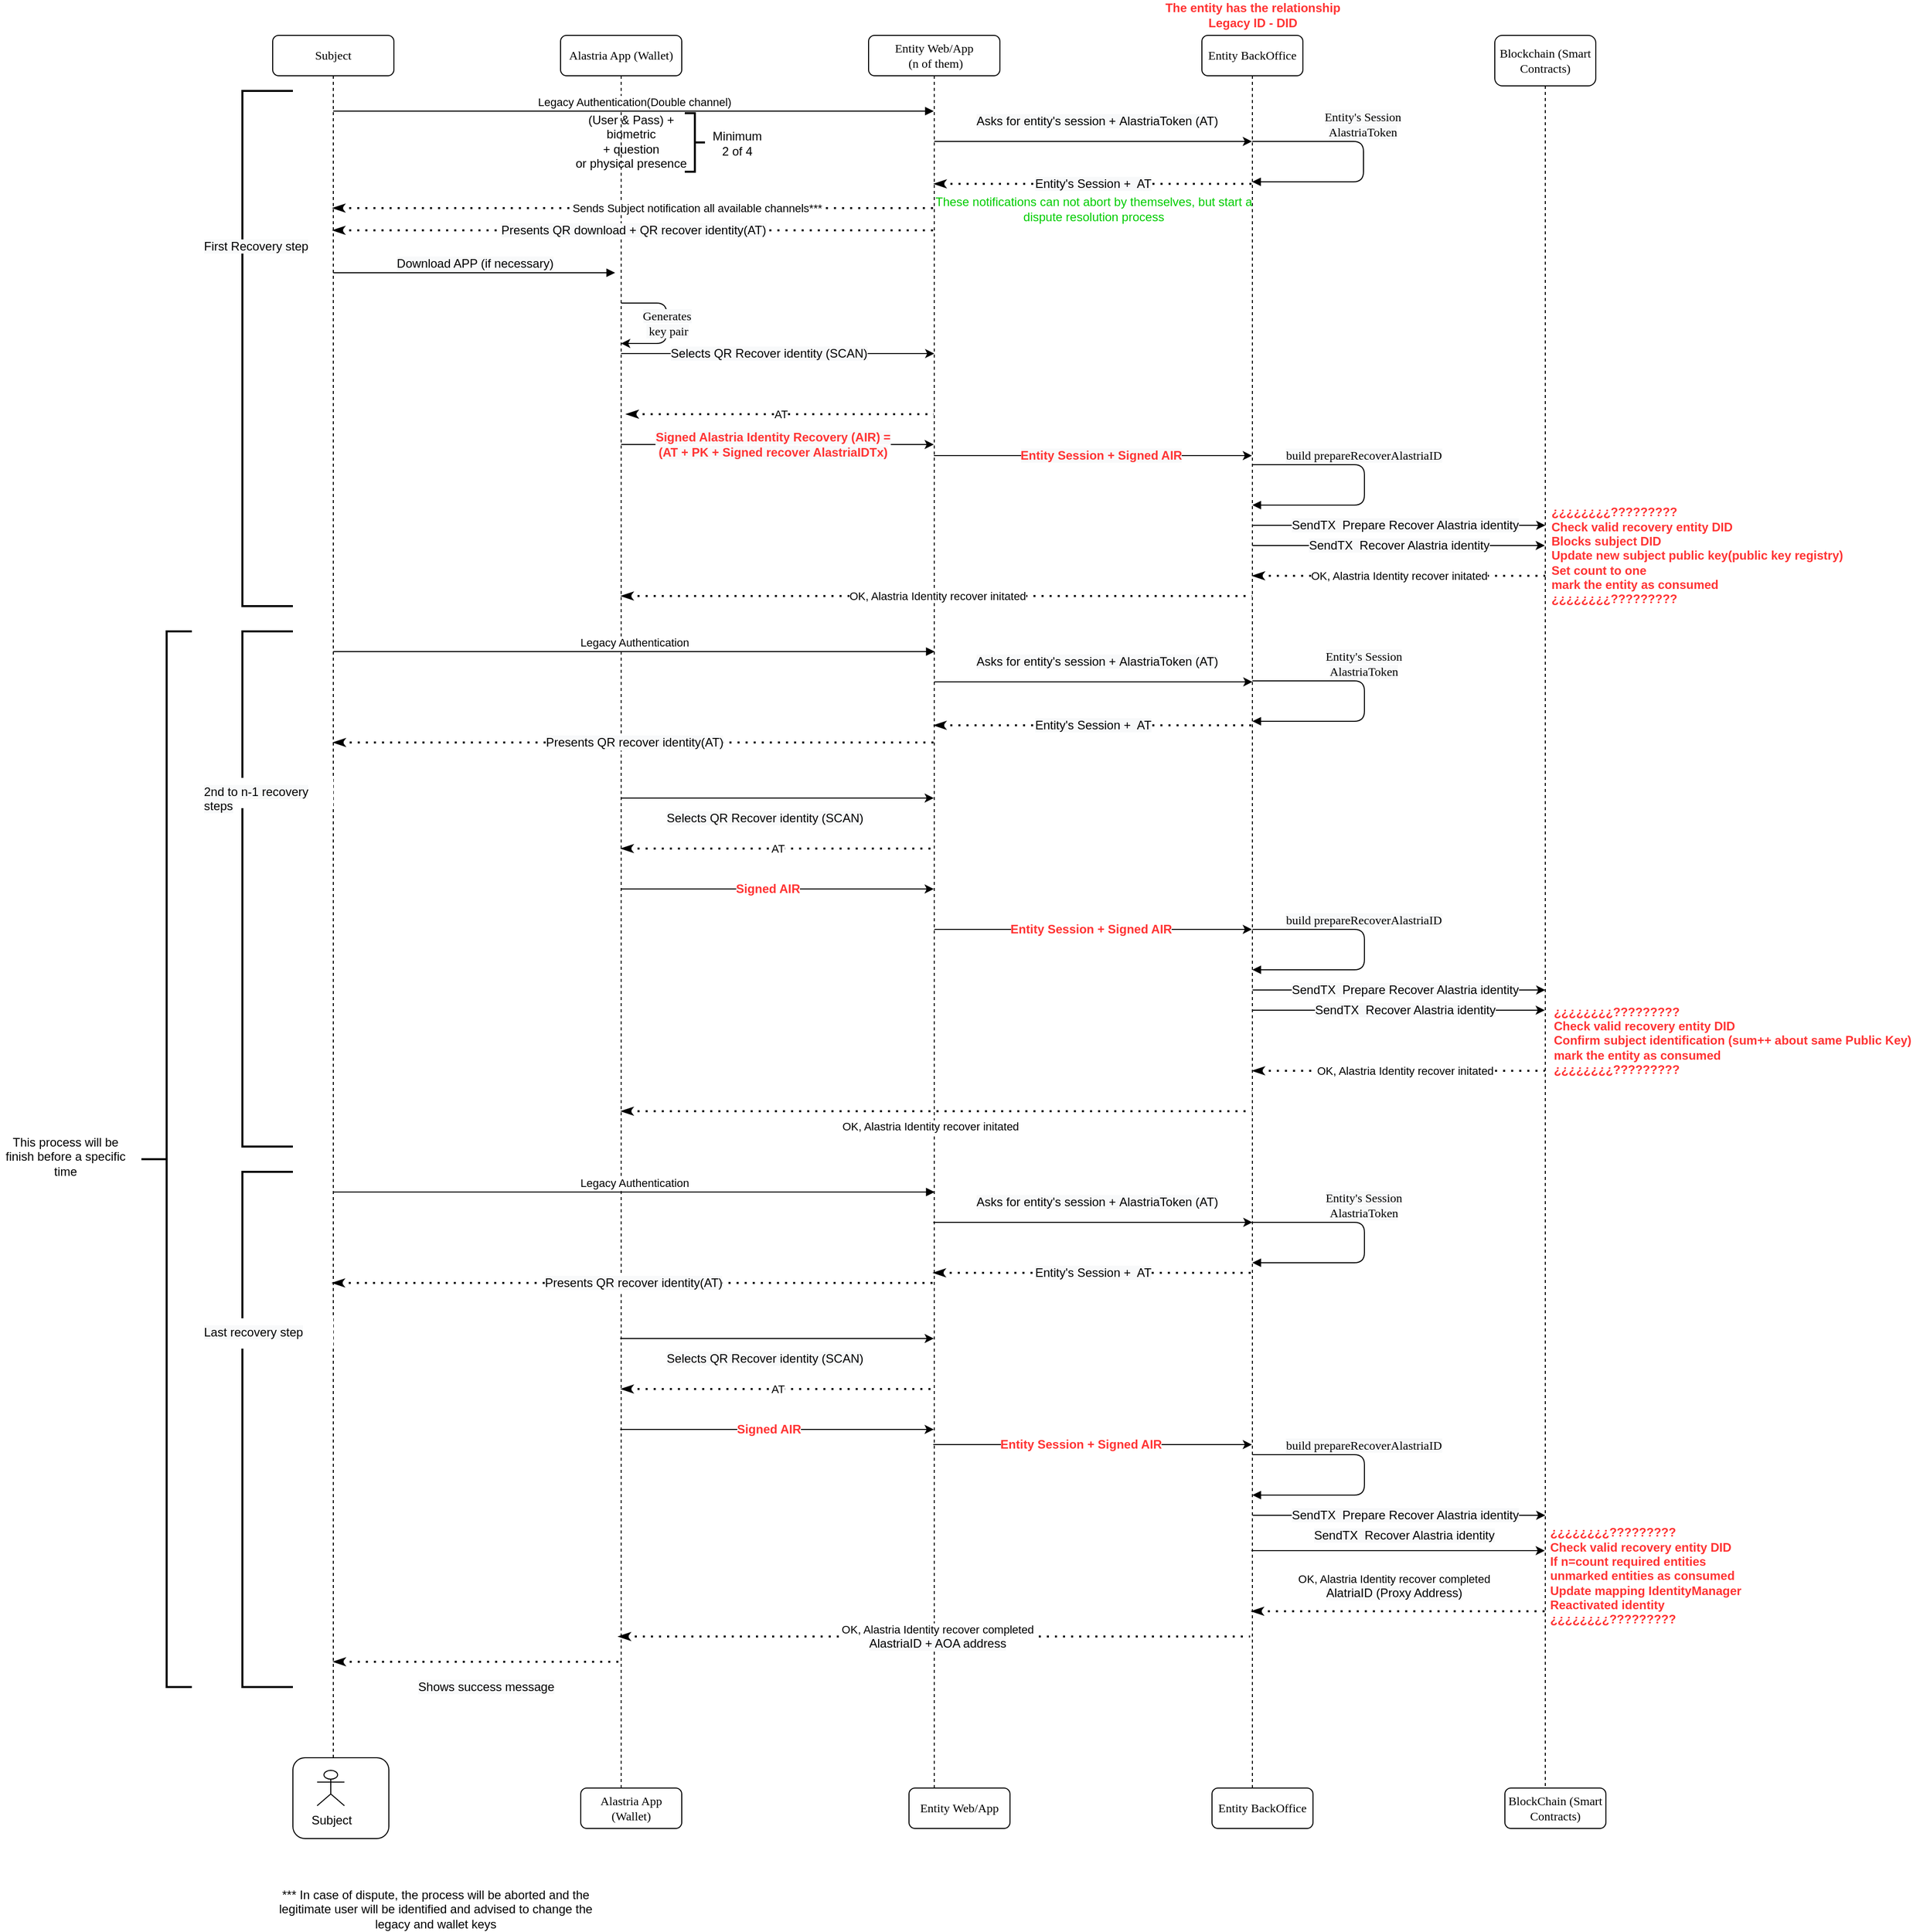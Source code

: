 <mxfile version="13.9.5" type="device"><diagram name="Recuperacion" id="b8KR8NGFo7oswGafJTNu"><mxGraphModel dx="2782" dy="1148" grid="1" gridSize="10" guides="1" tooltips="1" connect="1" arrows="1" fold="1" page="1" pageScale="1" pageWidth="827" pageHeight="1169" math="0" shadow="0"><root><mxCell id="IL-iIqeBTAzhKmqsEDjF-0"/><mxCell id="IL-iIqeBTAzhKmqsEDjF-1" parent="IL-iIqeBTAzhKmqsEDjF-0"/><mxCell id="WeilsqGeL5AmJj6ecRn4-33" value="" style="strokeWidth=2;html=1;shape=mxgraph.flowchart.annotation_1;align=left;pointerEvents=1;" parent="IL-iIqeBTAzhKmqsEDjF-1" vertex="1"><mxGeometry x="50" y="1305" width="50" height="510" as="geometry"/></mxCell><mxCell id="IL-iIqeBTAzhKmqsEDjF-2" value="Alastria App (Wallet)" style="shape=umlLifeline;perimeter=lifelinePerimeter;whiteSpace=wrap;html=1;container=1;collapsible=0;recursiveResize=0;outlineConnect=0;rounded=1;shadow=0;comic=0;labelBackgroundColor=none;strokeColor=#000000;strokeWidth=1;fillColor=#FFFFFF;fontFamily=Verdana;fontSize=12;fontColor=#000000;align=center;" parent="IL-iIqeBTAzhKmqsEDjF-1" vertex="1"><mxGeometry x="365" y="715" width="120" height="1735" as="geometry"/></mxCell><mxCell id="IL-iIqeBTAzhKmqsEDjF-3" value="Entity Web/App&lt;br&gt;&amp;nbsp;(n of them)" style="shape=umlLifeline;perimeter=lifelinePerimeter;whiteSpace=wrap;html=1;container=1;collapsible=0;recursiveResize=0;outlineConnect=0;rounded=1;shadow=0;comic=0;labelBackgroundColor=none;strokeColor=#000000;strokeWidth=1;fillColor=#FFFFFF;fontFamily=Verdana;fontSize=12;fontColor=#000000;align=center;" parent="IL-iIqeBTAzhKmqsEDjF-1" vertex="1"><mxGeometry x="670" y="715" width="130" height="1735" as="geometry"/></mxCell><mxCell id="IL-iIqeBTAzhKmqsEDjF-4" value="Entity BackOffice" style="shape=umlLifeline;perimeter=lifelinePerimeter;whiteSpace=wrap;html=1;container=1;collapsible=0;recursiveResize=0;outlineConnect=0;rounded=1;shadow=0;comic=0;labelBackgroundColor=none;strokeColor=#000000;strokeWidth=1;fillColor=#FFFFFF;fontFamily=Verdana;fontSize=12;fontColor=#000000;align=center;" parent="IL-iIqeBTAzhKmqsEDjF-1" vertex="1"><mxGeometry x="1000" y="715" width="100" height="1735" as="geometry"/></mxCell><mxCell id="IL-iIqeBTAzhKmqsEDjF-5" value="Blockchain (Smart Contracts)" style="shape=umlLifeline;perimeter=lifelinePerimeter;whiteSpace=wrap;html=1;container=1;collapsible=0;recursiveResize=0;outlineConnect=0;rounded=1;shadow=0;comic=0;labelBackgroundColor=none;strokeColor=#000000;strokeWidth=1;fillColor=#FFFFFF;fontFamily=Verdana;fontSize=12;fontColor=#000000;align=center;size=50;" parent="IL-iIqeBTAzhKmqsEDjF-1" vertex="1"><mxGeometry x="1290" y="715" width="100" height="1735" as="geometry"/></mxCell><mxCell id="IL-iIqeBTAzhKmqsEDjF-6" value="&lt;span style=&quot;font-family: &amp;#34;verdana&amp;#34;&quot;&gt;Alastria App (Wallet)&lt;/span&gt;" style="rounded=1;whiteSpace=wrap;html=1;" parent="IL-iIqeBTAzhKmqsEDjF-1" vertex="1"><mxGeometry x="385" y="2450" width="100" height="40" as="geometry"/></mxCell><mxCell id="IL-iIqeBTAzhKmqsEDjF-7" value="&lt;span style=&quot;font-family: &amp;#34;verdana&amp;#34;&quot;&gt;Entity Web/App&lt;/span&gt;" style="rounded=1;whiteSpace=wrap;html=1;" parent="IL-iIqeBTAzhKmqsEDjF-1" vertex="1"><mxGeometry x="710" y="2450" width="100" height="40" as="geometry"/></mxCell><mxCell id="IL-iIqeBTAzhKmqsEDjF-8" value="&lt;span style=&quot;font-family: &amp;#34;verdana&amp;#34;&quot;&gt;Entity BackOffice&lt;/span&gt;" style="rounded=1;whiteSpace=wrap;html=1;" parent="IL-iIqeBTAzhKmqsEDjF-1" vertex="1"><mxGeometry x="1010" y="2450" width="100" height="40" as="geometry"/></mxCell><mxCell id="IL-iIqeBTAzhKmqsEDjF-9" value="&lt;span style=&quot;font-family: &amp;#34;verdana&amp;#34;&quot;&gt;BlockChain (Smart Contracts)&lt;/span&gt;" style="rounded=1;whiteSpace=wrap;html=1;" parent="IL-iIqeBTAzhKmqsEDjF-1" vertex="1"><mxGeometry x="1300" y="2450" width="100" height="40" as="geometry"/></mxCell><mxCell id="IL-iIqeBTAzhKmqsEDjF-26" value="" style="rounded=1;whiteSpace=wrap;html=1;" parent="IL-iIqeBTAzhKmqsEDjF-1" vertex="1"><mxGeometry x="100" y="2420" width="95" height="80" as="geometry"/></mxCell><mxCell id="IL-iIqeBTAzhKmqsEDjF-27" value="Subject" style="shape=umlActor;verticalLabelPosition=bottom;labelBackgroundColor=#ffffff;verticalAlign=top;html=1;outlineConnect=0;" parent="IL-iIqeBTAzhKmqsEDjF-1" vertex="1"><mxGeometry x="124" y="2432.5" width="27" height="35" as="geometry"/></mxCell><mxCell id="IL-iIqeBTAzhKmqsEDjF-32" value="Legacy Authentication(Double channel)" style="html=1;verticalAlign=bottom;endArrow=block;" parent="IL-iIqeBTAzhKmqsEDjF-1" source="IL-iIqeBTAzhKmqsEDjF-33" target="IL-iIqeBTAzhKmqsEDjF-3" edge="1"><mxGeometry width="80" relative="1" as="geometry"><mxPoint x="430.25" y="840" as="sourcePoint"/><mxPoint x="430" y="840" as="targetPoint"/><Array as="points"><mxPoint x="220" y="790"/><mxPoint x="290" y="790"/></Array></mxGeometry></mxCell><mxCell id="IL-iIqeBTAzhKmqsEDjF-33" value="Subject" style="shape=umlLifeline;perimeter=lifelinePerimeter;whiteSpace=wrap;html=1;container=1;collapsible=0;recursiveResize=0;outlineConnect=0;rounded=1;shadow=0;comic=0;labelBackgroundColor=none;strokeColor=#000000;strokeWidth=1;fillColor=#FFFFFF;fontFamily=Verdana;fontSize=12;fontColor=#000000;align=center;" parent="IL-iIqeBTAzhKmqsEDjF-1" vertex="1"><mxGeometry x="80" y="715" width="120" height="1705" as="geometry"/></mxCell><mxCell id="WeilsqGeL5AmJj6ecRn4-24" value="Legacy Authentication" style="html=1;verticalAlign=bottom;endArrow=block;" parent="IL-iIqeBTAzhKmqsEDjF-33" edge="1"><mxGeometry width="80" relative="1" as="geometry"><mxPoint x="60.001" y="610" as="sourcePoint"/><mxPoint x="655.43" y="610" as="targetPoint"/><Array as="points"><mxPoint x="140.93" y="610"/><mxPoint x="210.93" y="610"/></Array></mxGeometry></mxCell><mxCell id="WeilsqGeL5AmJj6ecRn4-27" value="&lt;span style=&quot;font-size: 12px ; background-color: rgb(248 , 249 , 250)&quot;&gt;Entity's Session +&amp;nbsp; AT&lt;/span&gt;" style="endArrow=none;dashed=1;html=1;dashPattern=1 3;strokeWidth=2;endFill=0;startArrow=classicThin;startFill=1;" parent="IL-iIqeBTAzhKmqsEDjF-33" edge="1"><mxGeometry width="50" height="50" relative="1" as="geometry"><mxPoint x="654.667" y="683" as="sourcePoint"/><mxPoint x="970" y="683" as="targetPoint"/><Array as="points"><mxPoint x="740" y="683"/></Array></mxGeometry></mxCell><mxCell id="WeilsqGeL5AmJj6ecRn4-34" value="&lt;span style=&quot;color: rgb(0 , 0 , 0) ; font-family: &amp;#34;helvetica&amp;#34; ; font-size: 12px ; font-style: normal ; font-weight: 400 ; letter-spacing: normal ; text-align: left ; text-indent: 0px ; text-transform: none ; word-spacing: 0px ; background-color: rgb(248 , 249 , 250) ; display: inline ; float: none&quot;&gt;2nd to n-1 recovery steps&lt;/span&gt;" style="text;whiteSpace=wrap;html=1;fillColor=#FFFFFF;" parent="IL-iIqeBTAzhKmqsEDjF-33" vertex="1"><mxGeometry x="-70" y="735" width="130" height="30" as="geometry"/></mxCell><mxCell id="IL-iIqeBTAzhKmqsEDjF-39" value="&lt;span style=&quot;font-family: &amp;#34;verdana&amp;#34; ; font-size: 12px ; background-color: rgb(248 , 249 , 250)&quot;&gt;Entity's Session&lt;/span&gt;&lt;br style=&quot;font-family: &amp;#34;verdana&amp;#34; ; font-size: 12px ; background-color: rgb(248 , 249 , 250)&quot;&gt;&lt;span style=&quot;font-family: &amp;#34;verdana&amp;#34; ; font-size: 12px ; background-color: rgb(248 , 249 , 250)&quot;&gt;AlastriaToken&lt;/span&gt;" style="html=1;verticalAlign=bottom;endArrow=block;" parent="IL-iIqeBTAzhKmqsEDjF-1" edge="1"><mxGeometry x="-0.159" width="80" relative="1" as="geometry"><mxPoint x="1049.81" y="820" as="sourcePoint"/><mxPoint x="1049.81" y="860" as="targetPoint"/><Array as="points"><mxPoint x="1080" y="820"/><mxPoint x="1160" y="820"/><mxPoint x="1160" y="860"/></Array><mxPoint as="offset"/></mxGeometry></mxCell><mxCell id="WeilsqGeL5AmJj6ecRn4-3" value="&lt;span style=&quot;font-size: 12px ; background-color: rgb(248 , 249 , 250)&quot;&gt;Asks for entity's session +&amp;nbsp;&lt;/span&gt;&lt;span style=&quot;font-size: 12px ; background-color: rgb(248 , 249 , 250)&quot;&gt;AlastriaToken (&lt;/span&gt;&lt;span style=&quot;font-size: 12px ; background-color: rgb(248 , 249 , 250)&quot;&gt;AT)&lt;/span&gt;" style="endArrow=classic;html=1;" parent="IL-iIqeBTAzhKmqsEDjF-1" source="IL-iIqeBTAzhKmqsEDjF-3" target="IL-iIqeBTAzhKmqsEDjF-4" edge="1"><mxGeometry x="0.021" y="20" width="50" height="50" relative="1" as="geometry"><mxPoint x="900" y="730" as="sourcePoint"/><mxPoint x="950" y="680" as="targetPoint"/><Array as="points"><mxPoint x="760" y="820"/></Array><mxPoint as="offset"/></mxGeometry></mxCell><mxCell id="WeilsqGeL5AmJj6ecRn4-6" value="&lt;span style=&quot;font-size: 12px ; background-color: rgb(248 , 249 , 250)&quot;&gt;Entity's Session +&amp;nbsp; AT&lt;/span&gt;" style="endArrow=none;dashed=1;html=1;dashPattern=1 3;strokeWidth=2;endFill=0;startArrow=classicThin;startFill=1;" parent="IL-iIqeBTAzhKmqsEDjF-1" edge="1"><mxGeometry width="50" height="50" relative="1" as="geometry"><mxPoint x="734.81" y="862" as="sourcePoint"/><mxPoint x="1049.5" y="862" as="targetPoint"/><Array as="points"><mxPoint x="780" y="862"/></Array></mxGeometry></mxCell><mxCell id="WeilsqGeL5AmJj6ecRn4-8" value="&lt;span style=&quot;font-size: 12px ; background-color: rgb(248 , 249 , 250)&quot;&gt;Presents QR download + QR recover identity(AT)&lt;/span&gt;" style="endArrow=none;dashed=1;html=1;dashPattern=1 3;strokeWidth=2;startArrow=classicThin;startFill=1;" parent="IL-iIqeBTAzhKmqsEDjF-1" edge="1"><mxGeometry width="50" height="50" relative="1" as="geometry"><mxPoint x="139.5" y="908" as="sourcePoint"/><mxPoint x="734.5" y="908" as="targetPoint"/><Array as="points"><mxPoint x="560" y="908"/></Array></mxGeometry></mxCell><mxCell id="WeilsqGeL5AmJj6ecRn4-10" value="&lt;span style=&quot;font-size: 12px ; background-color: rgb(248 , 249 , 250)&quot;&gt;Download APP (if necessary)&lt;/span&gt;" style="html=1;verticalAlign=bottom;endArrow=block;" parent="IL-iIqeBTAzhKmqsEDjF-1" edge="1"><mxGeometry width="80" relative="1" as="geometry"><mxPoint x="140" y="950" as="sourcePoint"/><mxPoint x="419" y="950" as="targetPoint"/><Array as="points"><mxPoint x="220.5" y="950"/><mxPoint x="290.5" y="950"/></Array></mxGeometry></mxCell><mxCell id="WeilsqGeL5AmJj6ecRn4-13" value="&lt;span style=&quot;font-family: &amp;#34;verdana&amp;#34; ; font-size: 12px ; background-color: rgb(248 , 249 , 250)&quot;&gt;Generates&lt;/span&gt;&lt;br style=&quot;font-family: &amp;#34;verdana&amp;#34; ; font-size: 12px ; background-color: rgb(248 , 249 , 250)&quot;&gt;&lt;span style=&quot;font-family: &amp;#34;verdana&amp;#34; ; font-size: 12px ; background-color: rgb(248 , 249 , 250)&quot;&gt;&amp;nbsp;key pair&lt;/span&gt;" style="endArrow=classic;html=1;" parent="IL-iIqeBTAzhKmqsEDjF-1" source="IL-iIqeBTAzhKmqsEDjF-2" target="IL-iIqeBTAzhKmqsEDjF-2" edge="1"><mxGeometry width="50" height="50" relative="1" as="geometry"><mxPoint x="510" y="1040" as="sourcePoint"/><mxPoint x="560" y="990" as="targetPoint"/><Array as="points"><mxPoint x="470" y="980"/><mxPoint x="470" y="1020"/><mxPoint x="450" y="1020"/></Array></mxGeometry></mxCell><mxCell id="WeilsqGeL5AmJj6ecRn4-15" value="&lt;span style=&quot;font-size: 12px ; background-color: rgb(248 , 249 , 250)&quot;&gt;Selects QR Recover identity (SCAN)&lt;/span&gt;" style="endArrow=classic;html=1;" parent="IL-iIqeBTAzhKmqsEDjF-1" source="IL-iIqeBTAzhKmqsEDjF-2" edge="1"><mxGeometry x="-0.061" width="50" height="50" relative="1" as="geometry"><mxPoint x="430" y="1090" as="sourcePoint"/><mxPoint x="735" y="1030" as="targetPoint"/><Array as="points"><mxPoint x="570" y="1030"/></Array><mxPoint as="offset"/></mxGeometry></mxCell><mxCell id="WeilsqGeL5AmJj6ecRn4-16" value="" style="strokeWidth=2;html=1;shape=mxgraph.flowchart.annotation_1;align=left;pointerEvents=1;" parent="IL-iIqeBTAzhKmqsEDjF-1" vertex="1"><mxGeometry x="50" y="770" width="50" height="510" as="geometry"/></mxCell><mxCell id="WeilsqGeL5AmJj6ecRn4-17" value="&lt;span style=&quot;color: rgb(0, 0, 0); font-family: helvetica; font-size: 12px; font-style: normal; font-weight: 400; letter-spacing: normal; text-align: left; text-indent: 0px; text-transform: none; word-spacing: 0px; background-color: rgb(248, 249, 250); display: inline; float: none;&quot;&gt;First Recovery step&lt;/span&gt;" style="text;whiteSpace=wrap;html=1;" parent="IL-iIqeBTAzhKmqsEDjF-1" vertex="1"><mxGeometry x="10" y="910" width="130" height="30" as="geometry"/></mxCell><mxCell id="WeilsqGeL5AmJj6ecRn4-18" value="AT" style="endArrow=none;dashed=1;html=1;dashPattern=1 3;strokeWidth=2;startArrow=classicThin;startFill=1;" parent="IL-iIqeBTAzhKmqsEDjF-1" target="IL-iIqeBTAzhKmqsEDjF-3" edge="1"><mxGeometry width="50" height="50" relative="1" as="geometry"><mxPoint x="430" y="1090" as="sourcePoint"/><mxPoint x="935" y="1090" as="targetPoint"/><Array as="points"><mxPoint x="560" y="1090"/></Array></mxGeometry></mxCell><mxCell id="WeilsqGeL5AmJj6ecRn4-19" value="&lt;span style=&quot;font-size: 12px ; background-color: rgb(248 , 249 , 250)&quot;&gt;&lt;b&gt;&lt;font color=&quot;#ff3333&quot;&gt;Signed Alastria Identity Recovery (AIR) = &lt;br&gt;(AT + PK&amp;nbsp;+ Signed recover AlastriaIDTx)&lt;/font&gt;&lt;/b&gt;&lt;/span&gt;" style="endArrow=classic;html=1;" parent="IL-iIqeBTAzhKmqsEDjF-1" source="IL-iIqeBTAzhKmqsEDjF-2" target="IL-iIqeBTAzhKmqsEDjF-3" edge="1"><mxGeometry x="-0.032" width="50" height="50" relative="1" as="geometry"><mxPoint x="430" y="1120" as="sourcePoint"/><mxPoint x="660" y="1120" as="targetPoint"/><Array as="points"><mxPoint x="574.5" y="1120"/></Array><mxPoint as="offset"/></mxGeometry></mxCell><mxCell id="WeilsqGeL5AmJj6ecRn4-20" value="&lt;span style=&quot;font-size: 12px ; background-color: rgb(248 , 249 , 250)&quot;&gt;&lt;b&gt;&lt;font color=&quot;#ff3333&quot;&gt;Entity Session + Signed AIR&lt;/font&gt;&lt;/b&gt;&lt;/span&gt;" style="endArrow=classic;html=1;" parent="IL-iIqeBTAzhKmqsEDjF-1" edge="1"><mxGeometry x="0.051" width="50" height="50" relative="1" as="geometry"><mxPoint x="734.667" y="1131" as="sourcePoint"/><mxPoint x="1049.5" y="1131" as="targetPoint"/><Array as="points"><mxPoint x="760" y="1131"/><mxPoint x="840" y="1131"/></Array><mxPoint as="offset"/></mxGeometry></mxCell><mxCell id="WeilsqGeL5AmJj6ecRn4-21" value="&lt;span style=&quot;font-size: 12px ; background-color: rgb(248 , 249 , 250)&quot;&gt;SendTX&amp;nbsp; Recover Alastria identity&lt;/span&gt;" style="endArrow=classic;html=1;" parent="IL-iIqeBTAzhKmqsEDjF-1" source="IL-iIqeBTAzhKmqsEDjF-4" target="IL-iIqeBTAzhKmqsEDjF-5" edge="1"><mxGeometry width="50" height="50" relative="1" as="geometry"><mxPoint x="620" y="1200" as="sourcePoint"/><mxPoint x="670" y="1150" as="targetPoint"/><Array as="points"><mxPoint x="1150" y="1220"/></Array></mxGeometry></mxCell><mxCell id="WeilsqGeL5AmJj6ecRn4-22" value="OK, Alastria Identity recover initated" style="endArrow=none;dashed=1;html=1;dashPattern=1 3;strokeWidth=2;startArrow=classicThin;startFill=1;" parent="IL-iIqeBTAzhKmqsEDjF-1" edge="1"><mxGeometry width="50" height="50" relative="1" as="geometry"><mxPoint x="1050" y="1250" as="sourcePoint"/><mxPoint x="1340" y="1250" as="targetPoint"/><Array as="points"/></mxGeometry></mxCell><mxCell id="WeilsqGeL5AmJj6ecRn4-23" value="OK, Alastria Identity recover initated" style="endArrow=none;dashed=1;html=1;dashPattern=1 3;strokeWidth=2;startArrow=classicThin;startFill=1;" parent="IL-iIqeBTAzhKmqsEDjF-1" source="IL-iIqeBTAzhKmqsEDjF-2" target="IL-iIqeBTAzhKmqsEDjF-4" edge="1"><mxGeometry width="50" height="50" relative="1" as="geometry"><mxPoint x="1060" y="1260" as="sourcePoint"/><mxPoint x="1350" y="1260" as="targetPoint"/><Array as="points"><mxPoint x="890" y="1270"/></Array></mxGeometry></mxCell><mxCell id="WeilsqGeL5AmJj6ecRn4-26" value="&lt;span style=&quot;font-size: 12px ; background-color: rgb(248 , 249 , 250)&quot;&gt;Asks for entity's session +&amp;nbsp;&lt;/span&gt;&lt;span style=&quot;font-size: 12px ; background-color: rgb(248 , 249 , 250)&quot;&gt;AlastriaToken (&lt;/span&gt;&lt;span style=&quot;font-size: 12px ; background-color: rgb(248 , 249 , 250)&quot;&gt;AT)&lt;/span&gt;" style="endArrow=classic;html=1;" parent="IL-iIqeBTAzhKmqsEDjF-1" source="IL-iIqeBTAzhKmqsEDjF-3" edge="1"><mxGeometry x="0.021" y="20" width="50" height="50" relative="1" as="geometry"><mxPoint x="740.001" y="1355" as="sourcePoint"/><mxPoint x="1050" y="1355" as="targetPoint"/><Array as="points"><mxPoint x="765.93" y="1355"/></Array><mxPoint as="offset"/></mxGeometry></mxCell><mxCell id="WeilsqGeL5AmJj6ecRn4-25" value="&lt;span style=&quot;font-family: &amp;#34;verdana&amp;#34; ; font-size: 12px ; background-color: rgb(248 , 249 , 250)&quot;&gt;Entity's Session&lt;/span&gt;&lt;br style=&quot;font-family: &amp;#34;verdana&amp;#34; ; font-size: 12px ; background-color: rgb(248 , 249 , 250)&quot;&gt;&lt;span style=&quot;font-family: &amp;#34;verdana&amp;#34; ; font-size: 12px ; background-color: rgb(248 , 249 , 250)&quot;&gt;AlastriaToken&lt;/span&gt;" style="html=1;verticalAlign=bottom;endArrow=block;" parent="IL-iIqeBTAzhKmqsEDjF-1" edge="1"><mxGeometry x="-0.159" width="80" relative="1" as="geometry"><mxPoint x="1050" y="1354" as="sourcePoint"/><mxPoint x="1050.001" y="1394" as="targetPoint"/><Array as="points"><mxPoint x="1080.93" y="1354"/><mxPoint x="1160.93" y="1354"/><mxPoint x="1160.93" y="1394"/></Array><mxPoint as="offset"/></mxGeometry></mxCell><mxCell id="WeilsqGeL5AmJj6ecRn4-32" value="&lt;span style=&quot;font-size: 12px ; background-color: rgb(248 , 249 , 250)&quot;&gt;Selects QR Recover identity (SCAN)&lt;/span&gt;" style="endArrow=classic;html=1;" parent="IL-iIqeBTAzhKmqsEDjF-1" source="IL-iIqeBTAzhKmqsEDjF-2" target="IL-iIqeBTAzhKmqsEDjF-3" edge="1"><mxGeometry x="-0.083" y="-20" width="50" height="50" relative="1" as="geometry"><mxPoint x="430" y="1470" as="sourcePoint"/><mxPoint x="740" y="1470" as="targetPoint"/><Array as="points"><mxPoint x="585.93" y="1470"/></Array><mxPoint as="offset"/></mxGeometry></mxCell><mxCell id="WeilsqGeL5AmJj6ecRn4-35" value="AT" style="endArrow=none;dashed=1;html=1;dashPattern=1 3;strokeWidth=2;startArrow=classicThin;startFill=1;" parent="IL-iIqeBTAzhKmqsEDjF-1" target="IL-iIqeBTAzhKmqsEDjF-3" edge="1"><mxGeometry width="50" height="50" relative="1" as="geometry"><mxPoint x="425" y="1520" as="sourcePoint"/><mxPoint x="734.5" y="1520" as="targetPoint"/><Array as="points"/></mxGeometry></mxCell><mxCell id="WeilsqGeL5AmJj6ecRn4-36" value="&lt;font color=&quot;#ff3333&quot;&gt;&lt;span style=&quot;font-size: 12px&quot;&gt;&lt;b&gt;Signed AIR&lt;/b&gt;&lt;/span&gt;&lt;/font&gt;" style="endArrow=classic;html=1;" parent="IL-iIqeBTAzhKmqsEDjF-1" source="IL-iIqeBTAzhKmqsEDjF-2" target="IL-iIqeBTAzhKmqsEDjF-3" edge="1"><mxGeometry x="0.006" y="-10" width="50" height="50" relative="1" as="geometry"><mxPoint x="430.001" y="1560" as="sourcePoint"/><mxPoint x="710" y="1560" as="targetPoint"/><Array as="points"><mxPoint x="580.43" y="1560"/></Array><mxPoint x="-11" y="-10" as="offset"/></mxGeometry></mxCell><mxCell id="WeilsqGeL5AmJj6ecRn4-28" value="&lt;span style=&quot;font-size: 12px ; background-color: rgb(248 , 249 , 250)&quot;&gt;Presents QR recover identity(AT)&lt;/span&gt;" style="endArrow=none;dashed=1;html=1;dashPattern=1 3;strokeWidth=2;startArrow=classicThin;startFill=1;" parent="IL-iIqeBTAzhKmqsEDjF-1" source="IL-iIqeBTAzhKmqsEDjF-33" target="IL-iIqeBTAzhKmqsEDjF-3" edge="1"><mxGeometry width="50" height="50" relative="1" as="geometry"><mxPoint x="170" y="1415" as="sourcePoint"/><mxPoint x="730" y="1415" as="targetPoint"/><Array as="points"><mxPoint x="600" y="1415"/></Array></mxGeometry></mxCell><mxCell id="WeilsqGeL5AmJj6ecRn4-37" value="&lt;b style=&quot;font-size: 12px&quot;&gt;&lt;font color=&quot;#ff3333&quot;&gt;Entity Session + Signed AIR&lt;/font&gt;&lt;/b&gt;" style="endArrow=classic;html=1;" parent="IL-iIqeBTAzhKmqsEDjF-1" source="IL-iIqeBTAzhKmqsEDjF-3" target="IL-iIqeBTAzhKmqsEDjF-4" edge="1"><mxGeometry x="-0.013" width="50" height="50" relative="1" as="geometry"><mxPoint x="774.071" y="1725" as="sourcePoint"/><mxPoint x="1050" y="1725" as="targetPoint"/><Array as="points"><mxPoint x="800" y="1600"/><mxPoint x="910" y="1600"/></Array><mxPoint as="offset"/></mxGeometry></mxCell><mxCell id="WeilsqGeL5AmJj6ecRn4-38" value="&lt;span style=&quot;font-size: 12px ; background-color: rgb(248 , 249 , 250)&quot;&gt;SendTX&amp;nbsp; Recover Alastria identity&lt;/span&gt;" style="endArrow=classic;html=1;" parent="IL-iIqeBTAzhKmqsEDjF-1" source="IL-iIqeBTAzhKmqsEDjF-4" target="IL-iIqeBTAzhKmqsEDjF-5" edge="1"><mxGeometry x="0.038" width="50" height="50" relative="1" as="geometry"><mxPoint x="1089.071" y="1755" as="sourcePoint"/><mxPoint x="1379.5" y="1755" as="targetPoint"/><Array as="points"><mxPoint x="1110" y="1680"/><mxPoint x="1210" y="1680"/></Array><mxPoint as="offset"/></mxGeometry></mxCell><mxCell id="WeilsqGeL5AmJj6ecRn4-39" value="OK, Alastria Identity recover initated" style="endArrow=none;dashed=1;html=1;dashPattern=1 3;strokeWidth=2;startArrow=classicThin;startFill=1;" parent="IL-iIqeBTAzhKmqsEDjF-1" source="IL-iIqeBTAzhKmqsEDjF-4" target="IL-iIqeBTAzhKmqsEDjF-5" edge="1"><mxGeometry x="0.038" width="50" height="50" relative="1" as="geometry"><mxPoint x="1090" y="1785" as="sourcePoint"/><mxPoint x="1330" y="1785" as="targetPoint"/><Array as="points"><mxPoint x="1210" y="1740"/></Array><mxPoint as="offset"/></mxGeometry></mxCell><mxCell id="WeilsqGeL5AmJj6ecRn4-40" value="OK, Alastria Identity recover initated" style="endArrow=none;dashed=1;html=1;dashPattern=1 3;strokeWidth=2;startArrow=classicThin;startFill=1;" parent="IL-iIqeBTAzhKmqsEDjF-1" source="IL-iIqeBTAzhKmqsEDjF-2" target="IL-iIqeBTAzhKmqsEDjF-4" edge="1"><mxGeometry x="-0.022" y="-15" width="50" height="50" relative="1" as="geometry"><mxPoint x="450" y="1780" as="sourcePoint"/><mxPoint x="1040" y="1780" as="targetPoint"/><Array as="points"><mxPoint x="895.93" y="1780"/></Array><mxPoint as="offset"/></mxGeometry></mxCell><mxCell id="WeilsqGeL5AmJj6ecRn4-45" value="" style="strokeWidth=2;html=1;shape=mxgraph.flowchart.annotation_1;align=left;pointerEvents=1;" parent="IL-iIqeBTAzhKmqsEDjF-1" vertex="1"><mxGeometry x="50" y="1840" width="50" height="510" as="geometry"/></mxCell><mxCell id="WeilsqGeL5AmJj6ecRn4-46" value="Legacy Authentication" style="html=1;verticalAlign=bottom;endArrow=block;" parent="IL-iIqeBTAzhKmqsEDjF-1" edge="1"><mxGeometry width="80" relative="1" as="geometry"><mxPoint x="140.001" y="1860" as="sourcePoint"/><mxPoint x="735.43" y="1860" as="targetPoint"/><Array as="points"><mxPoint x="220.93" y="1860"/><mxPoint x="290.93" y="1860"/></Array></mxGeometry></mxCell><mxCell id="WeilsqGeL5AmJj6ecRn4-47" value="&lt;span style=&quot;font-size: 12px ; background-color: rgb(248 , 249 , 250)&quot;&gt;Entity's Session +&amp;nbsp; AT&lt;/span&gt;" style="endArrow=none;dashed=1;html=1;dashPattern=1 3;strokeWidth=2;endFill=0;startArrow=classicThin;startFill=1;" parent="IL-iIqeBTAzhKmqsEDjF-1" edge="1"><mxGeometry width="50" height="50" relative="1" as="geometry"><mxPoint x="734.071" y="1940" as="sourcePoint"/><mxPoint x="1050" y="1940" as="targetPoint"/><Array as="points"><mxPoint x="820" y="1940"/></Array></mxGeometry></mxCell><mxCell id="WeilsqGeL5AmJj6ecRn4-48" value="&lt;span style=&quot;color: rgb(0 , 0 , 0) ; font-family: &amp;#34;helvetica&amp;#34; ; font-size: 12px ; font-style: normal ; font-weight: 400 ; letter-spacing: normal ; text-align: left ; text-indent: 0px ; text-transform: none ; word-spacing: 0px ; background-color: rgb(248 , 249 , 250) ; display: inline ; float: none&quot;&gt;Last recovery step&lt;/span&gt;" style="text;whiteSpace=wrap;html=1;fillColor=#FFFFFF;" parent="IL-iIqeBTAzhKmqsEDjF-1" vertex="1"><mxGeometry x="10" y="1985" width="130" height="30" as="geometry"/></mxCell><mxCell id="WeilsqGeL5AmJj6ecRn4-49" value="&lt;span style=&quot;font-size: 12px ; background-color: rgb(248 , 249 , 250)&quot;&gt;Asks for entity's session +&amp;nbsp;&lt;/span&gt;&lt;span style=&quot;font-size: 12px ; background-color: rgb(248 , 249 , 250)&quot;&gt;AlastriaToken (&lt;/span&gt;&lt;span style=&quot;font-size: 12px ; background-color: rgb(248 , 249 , 250)&quot;&gt;AT)&lt;/span&gt;" style="endArrow=classic;html=1;" parent="IL-iIqeBTAzhKmqsEDjF-1" edge="1"><mxGeometry x="0.021" y="20" width="50" height="50" relative="1" as="geometry"><mxPoint x="734.071" y="1890" as="sourcePoint"/><mxPoint x="1050" y="1890" as="targetPoint"/><Array as="points"><mxPoint x="765.93" y="1890"/></Array><mxPoint as="offset"/></mxGeometry></mxCell><mxCell id="WeilsqGeL5AmJj6ecRn4-50" value="&lt;span style=&quot;font-family: &amp;#34;verdana&amp;#34; ; font-size: 12px ; background-color: rgb(248 , 249 , 250)&quot;&gt;Entity's Session&lt;/span&gt;&lt;br style=&quot;font-family: &amp;#34;verdana&amp;#34; ; font-size: 12px ; background-color: rgb(248 , 249 , 250)&quot;&gt;&lt;span style=&quot;font-family: &amp;#34;verdana&amp;#34; ; font-size: 12px ; background-color: rgb(248 , 249 , 250)&quot;&gt;AlastriaToken&lt;/span&gt;" style="html=1;verticalAlign=bottom;endArrow=block;" parent="IL-iIqeBTAzhKmqsEDjF-1" edge="1"><mxGeometry x="-0.159" width="80" relative="1" as="geometry"><mxPoint x="1050" y="1890" as="sourcePoint"/><mxPoint x="1050.001" y="1930" as="targetPoint"/><Array as="points"><mxPoint x="1080.93" y="1890"/><mxPoint x="1160.93" y="1890"/><mxPoint x="1160.93" y="1930"/></Array><mxPoint as="offset"/></mxGeometry></mxCell><mxCell id="WeilsqGeL5AmJj6ecRn4-51" value="&lt;span style=&quot;font-size: 12px ; background-color: rgb(248 , 249 , 250)&quot;&gt;Selects QR Recover identity (SCAN)&lt;/span&gt;" style="endArrow=classic;html=1;" parent="IL-iIqeBTAzhKmqsEDjF-1" edge="1"><mxGeometry x="-0.083" y="-20" width="50" height="50" relative="1" as="geometry"><mxPoint x="424.071" y="2005" as="sourcePoint"/><mxPoint x="734.5" y="2005" as="targetPoint"/><Array as="points"><mxPoint x="585.93" y="2005"/></Array><mxPoint as="offset"/></mxGeometry></mxCell><mxCell id="WeilsqGeL5AmJj6ecRn4-52" value="AT" style="endArrow=none;dashed=1;html=1;dashPattern=1 3;strokeWidth=2;startArrow=classicThin;startFill=1;" parent="IL-iIqeBTAzhKmqsEDjF-1" edge="1"><mxGeometry width="50" height="50" relative="1" as="geometry"><mxPoint x="425" y="2055" as="sourcePoint"/><mxPoint x="734.5" y="2055" as="targetPoint"/><Array as="points"/></mxGeometry></mxCell><mxCell id="WeilsqGeL5AmJj6ecRn4-53" value="&lt;b style=&quot;color: rgb(255 , 51 , 51) ; font-size: 12px&quot;&gt;Signed AIR&lt;/b&gt;" style="endArrow=classic;html=1;" parent="IL-iIqeBTAzhKmqsEDjF-1" edge="1"><mxGeometry x="0.007" y="-10" width="50" height="50" relative="1" as="geometry"><mxPoint x="424.071" y="2095" as="sourcePoint"/><mxPoint x="734.5" y="2095" as="targetPoint"/><Array as="points"><mxPoint x="580.43" y="2095"/></Array><mxPoint x="-10" y="-10" as="offset"/></mxGeometry></mxCell><mxCell id="WeilsqGeL5AmJj6ecRn4-54" value="&lt;span style=&quot;font-size: 12px ; background-color: rgb(248 , 249 , 250)&quot;&gt;Presents QR recover identity(AT)&lt;/span&gt;" style="endArrow=none;dashed=1;html=1;dashPattern=1 3;strokeWidth=2;startArrow=classicThin;startFill=1;" parent="IL-iIqeBTAzhKmqsEDjF-1" edge="1"><mxGeometry width="50" height="50" relative="1" as="geometry"><mxPoint x="139.071" y="1950" as="sourcePoint"/><mxPoint x="734.5" y="1950" as="targetPoint"/><Array as="points"><mxPoint x="600" y="1950"/></Array></mxGeometry></mxCell><mxCell id="WeilsqGeL5AmJj6ecRn4-55" value="&lt;b style=&quot;font-size: 12px&quot;&gt;&lt;font color=&quot;#ff3333&quot;&gt;Entity Session + Signed AIR&lt;/font&gt;&lt;/b&gt;" style="endArrow=classic;html=1;" parent="IL-iIqeBTAzhKmqsEDjF-1" edge="1"><mxGeometry x="-0.075" width="50" height="50" relative="1" as="geometry"><mxPoint x="734.071" y="2110" as="sourcePoint"/><mxPoint x="1049.5" y="2110" as="targetPoint"/><Array as="points"><mxPoint x="800" y="2110"/><mxPoint x="910" y="2110"/></Array><mxPoint as="offset"/></mxGeometry></mxCell><mxCell id="WeilsqGeL5AmJj6ecRn4-56" value="&lt;span style=&quot;font-size: 12px ; background-color: rgb(248 , 249 , 250)&quot;&gt;SendTX&amp;nbsp; Recover Alastria identity&lt;/span&gt;" style="endArrow=classic;html=1;" parent="IL-iIqeBTAzhKmqsEDjF-1" edge="1"><mxGeometry x="0.039" y="15" width="50" height="50" relative="1" as="geometry"><mxPoint x="1049.071" y="2215" as="sourcePoint"/><mxPoint x="1339.5" y="2215" as="targetPoint"/><Array as="points"><mxPoint x="1110" y="2215"/><mxPoint x="1210" y="2215"/></Array><mxPoint as="offset"/></mxGeometry></mxCell><mxCell id="WeilsqGeL5AmJj6ecRn4-57" value="OK, Alastria Identity recover completed&lt;br&gt;&lt;span style=&quot;font-size: 12px ; background-color: rgb(248 , 249 , 250)&quot;&gt;AlatriaID (Proxy Address)&lt;/span&gt;" style="endArrow=none;dashed=1;html=1;dashPattern=1 3;strokeWidth=2;startArrow=classicThin;startFill=1;" parent="IL-iIqeBTAzhKmqsEDjF-1" edge="1"><mxGeometry x="-0.029" y="25" width="50" height="50" relative="1" as="geometry"><mxPoint x="1049.071" y="2275" as="sourcePoint"/><mxPoint x="1339.5" y="2275" as="targetPoint"/><Array as="points"><mxPoint x="1210" y="2275"/></Array><mxPoint as="offset"/></mxGeometry></mxCell><mxCell id="WeilsqGeL5AmJj6ecRn4-58" value="OK, Alastria Identity recover completed&lt;br&gt;&lt;span style=&quot;font-size: 12px ; text-align: left ; background-color: rgb(248 , 249 , 250)&quot;&gt;AlastriaID + AOA address&lt;/span&gt;" style="endArrow=none;dashed=1;html=1;dashPattern=1 3;strokeWidth=2;startArrow=classicThin;startFill=1;" parent="IL-iIqeBTAzhKmqsEDjF-1" edge="1"><mxGeometry x="0.01" width="50" height="50" relative="1" as="geometry"><mxPoint x="422.281" y="2300" as="sourcePoint"/><mxPoint x="1047.71" y="2300" as="targetPoint"/><Array as="points"><mxPoint x="894.14" y="2300"/></Array><mxPoint as="offset"/></mxGeometry></mxCell><mxCell id="WeilsqGeL5AmJj6ecRn4-59" value="&lt;span style=&quot;font-size: 12px ; background-color: rgb(248 , 249 , 250)&quot;&gt;Shows success message&lt;/span&gt;" style="endArrow=none;dashed=1;html=1;dashPattern=1 3;strokeWidth=2;startArrow=classicThin;startFill=1;" parent="IL-iIqeBTAzhKmqsEDjF-1" source="IL-iIqeBTAzhKmqsEDjF-33" target="IL-iIqeBTAzhKmqsEDjF-2" edge="1"><mxGeometry x="0.058" y="-25" width="50" height="50" relative="1" as="geometry"><mxPoint x="434.071" y="2325" as="sourcePoint"/><mxPoint x="1059.5" y="2325" as="targetPoint"/><Array as="points"><mxPoint x="290" y="2325"/></Array><mxPoint as="offset"/></mxGeometry></mxCell><mxCell id="ADjTzAetleSi1BPTlZZl-0" value="&lt;div style=&quot;text-align: left&quot;&gt;&lt;b&gt;&lt;font color=&quot;#ff3333&quot;&gt;¿¿¿¿¿¿¿¿?????????&lt;/font&gt;&lt;/b&gt;&lt;/div&gt;&lt;div style=&quot;text-align: left&quot;&gt;&lt;b&gt;&lt;font color=&quot;#ff3333&quot;&gt;Check valid recovery entity DID&lt;/font&gt;&lt;/b&gt;&lt;/div&gt;&lt;div style=&quot;font-weight: bold ; text-align: left&quot;&gt;&lt;b&gt;&lt;font color=&quot;#ff3333&quot;&gt;Blocks subject DID&lt;/font&gt;&lt;/b&gt;&lt;/div&gt;&lt;font color=&quot;#ff3333&quot;&gt;&lt;div style=&quot;font-weight: bold ; text-align: left&quot;&gt;&lt;b style=&quot;color: rgb(0 , 0 , 0)&quot;&gt;&lt;font color=&quot;#ff3333&quot;&gt;Update new subject public key(public key registry)&lt;/font&gt;&lt;/b&gt;&lt;/div&gt;&lt;div style=&quot;font-weight: bold ; text-align: left&quot;&gt;Set count to one&lt;/div&gt;&lt;div style=&quot;text-align: left&quot;&gt;&lt;font color=&quot;#ff3333&quot;&gt;&lt;b&gt;mark the entity as consumed&lt;/b&gt;&lt;br&gt;&lt;/font&gt;&lt;/div&gt;&lt;div style=&quot;font-weight: bold ; text-align: left&quot;&gt;&lt;b style=&quot;color: rgb(0 , 0 , 0)&quot;&gt;&lt;font color=&quot;#ff3333&quot;&gt;¿¿¿¿¿¿¿¿?????????&lt;/font&gt;&lt;/b&gt;&lt;/div&gt;&lt;/font&gt;" style="text;html=1;resizable=0;autosize=1;align=center;verticalAlign=middle;points=[];fillColor=none;strokeColor=none;rounded=0;" parent="IL-iIqeBTAzhKmqsEDjF-1" vertex="1"><mxGeometry x="1340" y="1180" width="300" height="100" as="geometry"/></mxCell><mxCell id="ADjTzAetleSi1BPTlZZl-2" value="&lt;div style=&quot;text-align: left&quot;&gt;&lt;b&gt;&lt;font color=&quot;#ff3333&quot;&gt;¿¿¿¿¿¿¿¿?????????&lt;/font&gt;&lt;/b&gt;&lt;/div&gt;&lt;div style=&quot;text-align: left&quot;&gt;&lt;b&gt;&lt;font color=&quot;#ff3333&quot;&gt;Check valid recovery entity DID&lt;/font&gt;&lt;/b&gt;&lt;/div&gt;&lt;b&gt;&lt;div style=&quot;text-align: left&quot;&gt;&lt;font color=&quot;#ff3333&quot;&gt;Confirm subject identification (sum++ about same Public Key)&lt;/font&gt;&lt;/div&gt;&lt;font color=&quot;#ff3333&quot;&gt;&lt;div style=&quot;text-align: left&quot;&gt;&lt;div style=&quot;font-weight: 400&quot;&gt;&lt;font color=&quot;#ff3333&quot;&gt;&lt;b&gt;mark the entity as consumed&lt;/b&gt;&lt;/font&gt;&lt;/div&gt;&lt;/div&gt;&lt;div style=&quot;text-align: left&quot;&gt;&lt;b style=&quot;color: rgb(0 , 0 , 0)&quot;&gt;&lt;font color=&quot;#ff3333&quot;&gt;¿¿¿¿¿¿¿¿?????????&lt;/font&gt;&lt;/b&gt;&lt;/div&gt;&lt;/font&gt;&lt;/b&gt;" style="text;html=1;resizable=0;autosize=1;align=center;verticalAlign=middle;points=[];fillColor=none;strokeColor=none;rounded=0;" parent="IL-iIqeBTAzhKmqsEDjF-1" vertex="1"><mxGeometry x="1340" y="1670" width="370" height="80" as="geometry"/></mxCell><mxCell id="ADjTzAetleSi1BPTlZZl-3" value="&lt;div style=&quot;text-align: left&quot;&gt;&lt;b&gt;&lt;font color=&quot;#ff3333&quot;&gt;¿¿¿¿¿¿¿¿?????????&lt;/font&gt;&lt;/b&gt;&lt;/div&gt;&lt;div style=&quot;text-align: left&quot;&gt;&lt;b&gt;&lt;font color=&quot;#ff3333&quot;&gt;Check valid recovery entity DID&lt;/font&gt;&lt;/b&gt;&lt;/div&gt;&lt;div style=&quot;text-align: left&quot;&gt;&lt;font color=&quot;#ff3333&quot;&gt;&lt;b&gt;If n=count required entities&lt;/b&gt;&lt;/font&gt;&lt;/div&gt;&lt;div style=&quot;text-align: left&quot;&gt;&lt;b style=&quot;text-align: center&quot;&gt;&lt;font color=&quot;#ff3333&quot;&gt;&lt;div style=&quot;text-align: left&quot;&gt;&lt;div style=&quot;font-weight: 400&quot;&gt;&lt;font color=&quot;#ff3333&quot;&gt;&lt;b&gt;unmarked entities as consumed&lt;/b&gt;&lt;/font&gt;&lt;/div&gt;&lt;/div&gt;&lt;/font&gt;&lt;/b&gt;&lt;/div&gt;&lt;b&gt;&lt;div style=&quot;text-align: left&quot;&gt;&lt;span style=&quot;color: rgb(255 , 51 , 51)&quot;&gt;Update mapping IdentityManager&lt;/span&gt;&lt;font color=&quot;#ff3333&quot;&gt;&lt;br&gt;&lt;/font&gt;&lt;/div&gt;&lt;div style=&quot;text-align: left&quot;&gt;&lt;font color=&quot;#ff3333&quot;&gt;Reactivated identity&lt;/font&gt;&lt;/div&gt;&lt;div style=&quot;text-align: left&quot;&gt;&lt;b&gt;&lt;font color=&quot;#ff3333&quot;&gt;¿¿¿¿¿¿¿¿?????????&lt;/font&gt;&lt;/b&gt;&lt;br&gt;&lt;/div&gt;&lt;/b&gt;" style="text;html=1;resizable=0;autosize=1;align=center;verticalAlign=middle;points=[];fillColor=none;strokeColor=none;rounded=0;" parent="IL-iIqeBTAzhKmqsEDjF-1" vertex="1"><mxGeometry x="1339" y="2190" width="200" height="100" as="geometry"/></mxCell><mxCell id="ADjTzAetleSi1BPTlZZl-4" value="&lt;div&gt;&lt;font color=&quot;#ff3333&quot;&gt;&lt;b&gt;The entity has the relationship &lt;br&gt;&lt;/b&gt;&lt;/font&gt;&lt;b style=&quot;color: rgb(255 , 51 , 51)&quot;&gt;Legacy ID - DID&lt;/b&gt;&lt;font color=&quot;#ff3333&quot;&gt;&lt;b&gt;&lt;br&gt;&lt;/b&gt;&lt;/font&gt;&lt;/div&gt;" style="text;html=1;resizable=0;autosize=1;align=center;verticalAlign=middle;points=[];fillColor=none;strokeColor=none;rounded=0;" parent="IL-iIqeBTAzhKmqsEDjF-1" vertex="1"><mxGeometry x="955" y="680" width="190" height="30" as="geometry"/></mxCell><mxCell id="hRXYTioM1a5EodCRIlM6-0" value="&lt;font face=&quot;verdana&quot;&gt;&lt;span style=&quot;font-size: 12px ; background-color: rgb(248 , 249 , 250)&quot;&gt;build prepareRecoverAlastriaID&lt;/span&gt;&lt;/font&gt;" style="html=1;verticalAlign=bottom;endArrow=block;" edge="1" parent="IL-iIqeBTAzhKmqsEDjF-1"><mxGeometry x="-0.159" width="80" relative="1" as="geometry"><mxPoint x="1050" y="1600" as="sourcePoint"/><mxPoint x="1050.001" y="1640" as="targetPoint"/><Array as="points"><mxPoint x="1080.93" y="1600"/><mxPoint x="1160.93" y="1600"/><mxPoint x="1160.93" y="1640"/></Array><mxPoint as="offset"/></mxGeometry></mxCell><mxCell id="hRXYTioM1a5EodCRIlM6-1" value="&lt;span style=&quot;font-size: 12px ; background-color: rgb(248 , 249 , 250)&quot;&gt;SendTX&amp;nbsp; Prepare Recover Alastria identity&lt;/span&gt;" style="endArrow=classic;html=1;" edge="1" parent="IL-iIqeBTAzhKmqsEDjF-1"><mxGeometry x="0.038" width="50" height="50" relative="1" as="geometry"><mxPoint x="1050.167" y="1660" as="sourcePoint"/><mxPoint x="1340" y="1660" as="targetPoint"/><Array as="points"><mxPoint x="1110.5" y="1660"/><mxPoint x="1210.5" y="1660"/></Array><mxPoint as="offset"/></mxGeometry></mxCell><mxCell id="hRXYTioM1a5EodCRIlM6-2" value="&lt;font face=&quot;verdana&quot;&gt;&lt;span style=&quot;font-size: 12px ; background-color: rgb(248 , 249 , 250)&quot;&gt;build prepareRecoverAlastriaID&lt;/span&gt;&lt;/font&gt;" style="html=1;verticalAlign=bottom;endArrow=block;" edge="1" parent="IL-iIqeBTAzhKmqsEDjF-1"><mxGeometry x="-0.159" width="80" relative="1" as="geometry"><mxPoint x="1050" y="1140" as="sourcePoint"/><mxPoint x="1050.001" y="1180" as="targetPoint"/><Array as="points"><mxPoint x="1080.93" y="1140"/><mxPoint x="1160.93" y="1140"/><mxPoint x="1160.93" y="1180"/></Array><mxPoint as="offset"/></mxGeometry></mxCell><mxCell id="hRXYTioM1a5EodCRIlM6-3" value="&lt;span style=&quot;font-size: 12px ; background-color: rgb(248 , 249 , 250)&quot;&gt;SendTX&amp;nbsp; Prepare Recover Alastria identity&lt;/span&gt;" style="endArrow=classic;html=1;" edge="1" parent="IL-iIqeBTAzhKmqsEDjF-1"><mxGeometry x="0.038" width="50" height="50" relative="1" as="geometry"><mxPoint x="1050.167" y="1200" as="sourcePoint"/><mxPoint x="1340" y="1200" as="targetPoint"/><Array as="points"><mxPoint x="1110.5" y="1200"/><mxPoint x="1210.5" y="1200"/></Array><mxPoint as="offset"/></mxGeometry></mxCell><mxCell id="hRXYTioM1a5EodCRIlM6-4" value="&lt;font face=&quot;verdana&quot;&gt;&lt;span style=&quot;font-size: 12px ; background-color: rgb(248 , 249 , 250)&quot;&gt;build prepareRecoverAlastriaID&lt;/span&gt;&lt;/font&gt;" style="html=1;verticalAlign=bottom;endArrow=block;" edge="1" parent="IL-iIqeBTAzhKmqsEDjF-1"><mxGeometry x="-0.159" width="80" relative="1" as="geometry"><mxPoint x="1050" y="2120" as="sourcePoint"/><mxPoint x="1050.001" y="2160" as="targetPoint"/><Array as="points"><mxPoint x="1080.93" y="2120"/><mxPoint x="1160.93" y="2120"/><mxPoint x="1160.93" y="2160"/></Array><mxPoint as="offset"/></mxGeometry></mxCell><mxCell id="hRXYTioM1a5EodCRIlM6-5" value="&lt;span style=&quot;font-size: 12px ; background-color: rgb(248 , 249 , 250)&quot;&gt;SendTX&amp;nbsp; Prepare Recover Alastria identity&lt;/span&gt;" style="endArrow=classic;html=1;" edge="1" parent="IL-iIqeBTAzhKmqsEDjF-1"><mxGeometry x="0.038" width="50" height="50" relative="1" as="geometry"><mxPoint x="1050.167" y="2180" as="sourcePoint"/><mxPoint x="1340" y="2180" as="targetPoint"/><Array as="points"><mxPoint x="1110.5" y="2180"/><mxPoint x="1210.5" y="2180"/></Array><mxPoint as="offset"/></mxGeometry></mxCell><mxCell id="hRXYTioM1a5EodCRIlM6-6" value="Sends Subject notification all available channels***" style="endArrow=none;dashed=1;html=1;dashPattern=1 3;strokeWidth=2;startArrow=classicThin;startFill=1;" edge="1" parent="IL-iIqeBTAzhKmqsEDjF-1"><mxGeometry x="0.212" width="50" height="50" relative="1" as="geometry"><mxPoint x="139.5" y="886" as="sourcePoint"/><mxPoint x="734.5" y="886" as="targetPoint"/><Array as="points"><mxPoint x="700" y="886"/></Array><mxPoint as="offset"/></mxGeometry></mxCell><mxCell id="hRXYTioM1a5EodCRIlM6-8" value="(User &amp;amp; Pass) + biometric &lt;br&gt;+ question &lt;br&gt;or physical presence" style="text;html=1;strokeColor=none;fillColor=none;align=center;verticalAlign=middle;whiteSpace=wrap;rounded=0;" vertex="1" parent="IL-iIqeBTAzhKmqsEDjF-1"><mxGeometry x="375" y="810" width="120" height="20" as="geometry"/></mxCell><mxCell id="hRXYTioM1a5EodCRIlM6-9" value="Minimum 2 of 4" style="text;html=1;strokeColor=none;fillColor=none;align=center;verticalAlign=middle;whiteSpace=wrap;rounded=0;" vertex="1" parent="IL-iIqeBTAzhKmqsEDjF-1"><mxGeometry x="520" y="812" width="40" height="20" as="geometry"/></mxCell><mxCell id="hRXYTioM1a5EodCRIlM6-10" value="" style="strokeWidth=2;html=1;shape=mxgraph.flowchart.annotation_2;align=left;labelPosition=right;pointerEvents=1;direction=west;" vertex="1" parent="IL-iIqeBTAzhKmqsEDjF-1"><mxGeometry x="488" y="792" width="20" height="58" as="geometry"/></mxCell><mxCell id="hRXYTioM1a5EodCRIlM6-11" value="&lt;font color=&quot;#00cc00&quot;&gt;These notifications can not abort by themselves, but start a dispute resolution process&lt;/font&gt;" style="text;html=1;strokeColor=none;fillColor=none;align=center;verticalAlign=middle;whiteSpace=wrap;rounded=0;" vertex="1" parent="IL-iIqeBTAzhKmqsEDjF-1"><mxGeometry x="733" y="877" width="320" height="20" as="geometry"/></mxCell><mxCell id="nAdqJgOPfN1qEe_FKPeI-0" value="*** In case of dispute, the process will be aborted and the legitimate user will be identified and advised to change the legacy and wallet keys" style="text;html=1;strokeColor=none;fillColor=none;align=center;verticalAlign=middle;whiteSpace=wrap;rounded=0;" vertex="1" parent="IL-iIqeBTAzhKmqsEDjF-1"><mxGeometry x="69" y="2560" width="345" height="20" as="geometry"/></mxCell><mxCell id="nAdqJgOPfN1qEe_FKPeI-1" value="" style="strokeWidth=2;html=1;shape=mxgraph.flowchart.annotation_2;align=left;labelPosition=right;pointerEvents=1;" vertex="1" parent="IL-iIqeBTAzhKmqsEDjF-1"><mxGeometry x="-50" y="1305" width="50" height="1045" as="geometry"/></mxCell><mxCell id="nAdqJgOPfN1qEe_FKPeI-2" value="This process will be finish before a specific time" style="text;html=1;strokeColor=none;fillColor=none;align=center;verticalAlign=middle;whiteSpace=wrap;rounded=0;" vertex="1" parent="IL-iIqeBTAzhKmqsEDjF-1"><mxGeometry x="-190" y="1815" width="130" height="20" as="geometry"/></mxCell></root></mxGraphModel></diagram></mxfile>